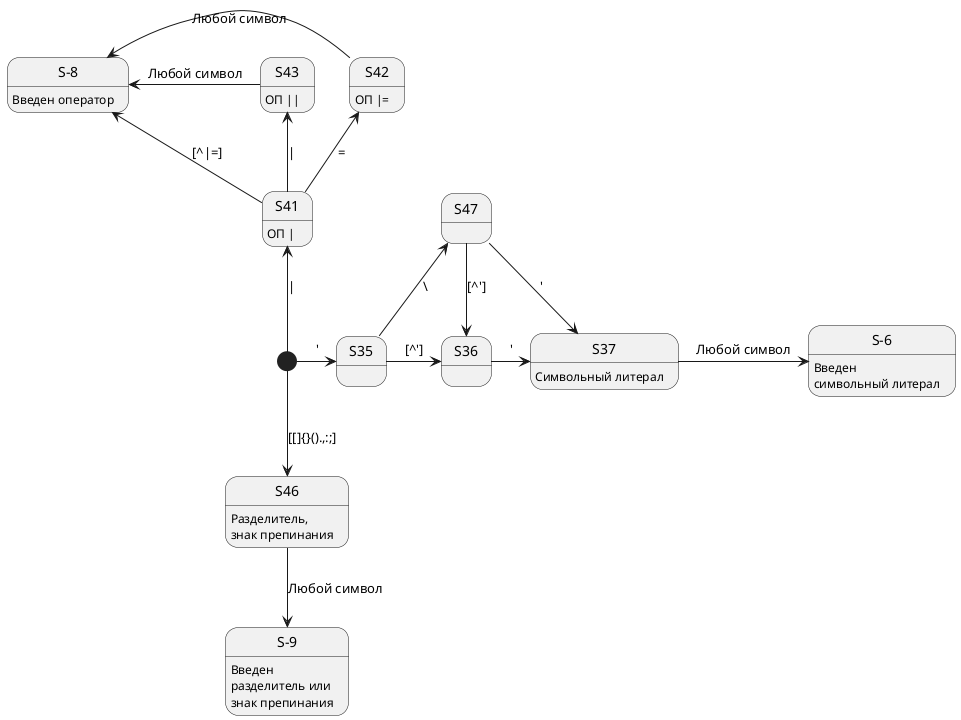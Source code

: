 @startuml "sd6"

state "S-6" as Character
state "S-8" as Operator
state "S-9" as PunkOrSep
Operator : Введен оператор
Character : Введен\nсимвольный литерал
PunkOrSep : Введен\nразделитель или\nзнак препинания

[*] -right-> S35 : '
S35 -up-> S47 : \\
S35 -right-> S36 : [^']
S36 -right-> S37 : '
S37 : Символьный литерал
S37 -right-> Character : Любой символ

[*] -up-> S41 : |
S41 -up-> S43 : |
S41 -up-> S42 : =
S42 : ОП |=
S43 : ОП ||
S41 : ОП |
S41 -left-> Operator : [^|=]
S42 -left-> Operator : Любой символ
S43 -left-> Operator : Любой символ

[*] --> S46 : [[]{}().,:;]
S46 : Разделитель,\nзнак препинания
S46 -down-> PunkOrSep : Любой символ

S47 -down-> S36 : [^']
S47 -down-> S37 : '

@enduml